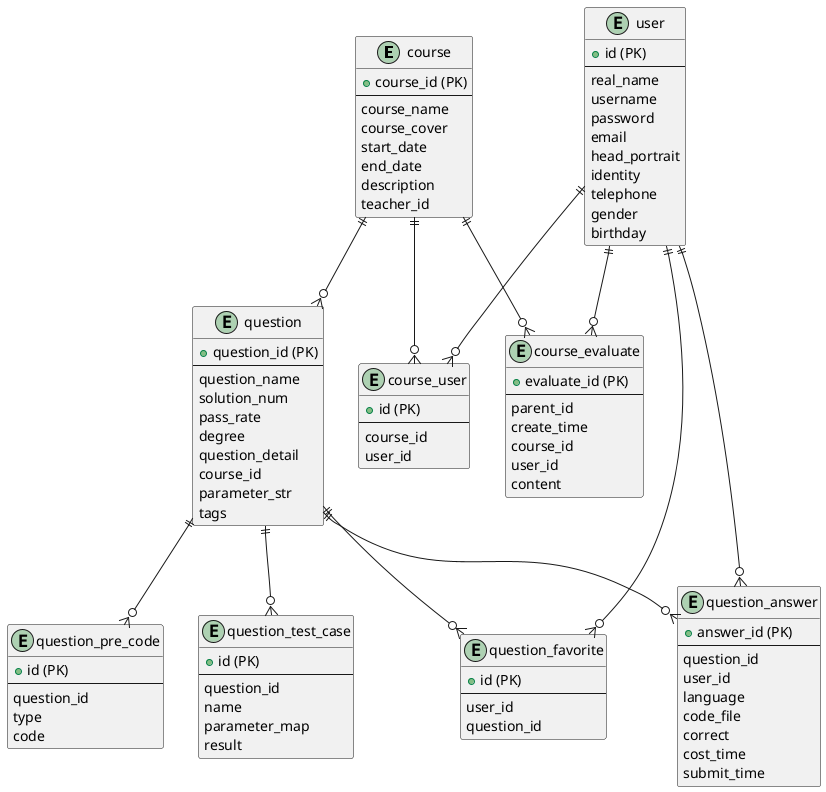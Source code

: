 @startuml

entity "course" {
  + course_id (PK)
  --
  course_name
  course_cover
  start_date
  end_date
  description
  teacher_id
}

entity "course_evaluate" {
  + evaluate_id (PK)
  --
  parent_id
  create_time
  course_id
  user_id
  content
}

entity "course_user" {
  + id (PK)
  --
  course_id
  user_id
}

entity "question" {
  + question_id (PK)
  --
  question_name
  solution_num
  pass_rate
  degree
  question_detail
  course_id
  parameter_str
  tags
}

entity "question_answer" {
  + answer_id (PK)
  --
  question_id
  user_id
  language
  code_file
  correct
  cost_time
  submit_time
}

entity "question_favorite" {
  + id (PK)
  --
  user_id
  question_id
}

entity "question_pre_code" {
  + id (PK)
  --
  question_id
  type
  code
}

entity "question_test_case" {
  + id (PK)
  --
  question_id
  name
  parameter_map
  result
}

entity "user" {
  + id (PK)
  --
  real_name
  username
  password
  email
  head_portrait
  identity
  telephone
  gender
  birthday
}

course ||--o{ course_evaluate
course ||--o{ course_user
course ||--o{ question
question ||--o{ question_answer
question ||--o{ question_favorite
question ||--o{ question_pre_code
question ||--o{ question_test_case
user ||--o{ course_user
user ||--o{ course_evaluate
user ||--o{ question_answer
user ||--o{ question_favorite

@enduml

